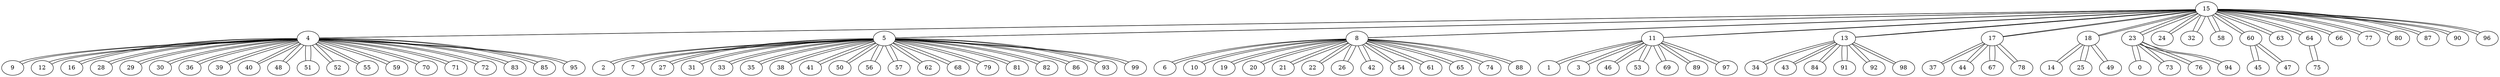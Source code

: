 graph {
15 -- 4
15 -- 5
15 -- 8
15 -- 11
15 -- 13
15 -- 17
15 -- 18
15 -- 23
15 -- 24
15 -- 32
15 -- 58
15 -- 60
15 -- 63
15 -- 64
15 -- 66
15 -- 77
15 -- 80
15 -- 87
15 -- 90
15 -- 96
4 -- 15
4 -- 9
4 -- 12
4 -- 16
4 -- 28
4 -- 29
4 -- 30
4 -- 36
4 -- 39
4 -- 40
4 -- 48
4 -- 51
4 -- 52
4 -- 55
4 -- 59
4 -- 70
4 -- 71
4 -- 72
4 -- 83
4 -- 85
4 -- 95
5 -- 15
5 -- 2
5 -- 7
5 -- 27
5 -- 31
5 -- 33
5 -- 35
5 -- 38
5 -- 41
5 -- 50
5 -- 56
5 -- 57
5 -- 62
5 -- 68
5 -- 79
5 -- 81
5 -- 82
5 -- 86
5 -- 93
5 -- 99
8 -- 15
8 -- 6
8 -- 10
8 -- 19
8 -- 20
8 -- 21
8 -- 22
8 -- 26
8 -- 42
8 -- 54
8 -- 61
8 -- 65
8 -- 74
8 -- 88
11 -- 15
11 -- 1
11 -- 3
11 -- 46
11 -- 53
11 -- 69
11 -- 89
11 -- 97
13 -- 15
13 -- 34
13 -- 43
13 -- 84
13 -- 91
13 -- 92
13 -- 98
17 -- 15
17 -- 37
17 -- 44
17 -- 67
17 -- 78
18 -- 15
18 -- 14
18 -- 25
18 -- 49
23 -- 15
23 -- 0
23 -- 73
23 -- 76
23 -- 94
24 -- 15
32 -- 15
58 -- 15
60 -- 15
60 -- 45
60 -- 47
63 -- 15
64 -- 15
64 -- 75
66 -- 15
77 -- 15
80 -- 15
87 -- 15
90 -- 15
96 -- 15
9 -- 4
12 -- 4
16 -- 4
28 -- 4
29 -- 4
30 -- 4
36 -- 4
39 -- 4
40 -- 4
48 -- 4
51 -- 4
52 -- 4
55 -- 4
59 -- 4
70 -- 4
71 -- 4
72 -- 4
83 -- 4
85 -- 4
95 -- 4
2 -- 5
7 -- 5
27 -- 5
31 -- 5
33 -- 5
35 -- 5
38 -- 5
41 -- 5
50 -- 5
56 -- 5
57 -- 5
62 -- 5
68 -- 5
79 -- 5
81 -- 5
82 -- 5
86 -- 5
93 -- 5
99 -- 5
6 -- 8
10 -- 8
19 -- 8
20 -- 8
21 -- 8
22 -- 8
26 -- 8
42 -- 8
54 -- 8
61 -- 8
65 -- 8
74 -- 8
88 -- 8
1 -- 11
3 -- 11
46 -- 11
53 -- 11
69 -- 11
89 -- 11
97 -- 11
34 -- 13
43 -- 13
84 -- 13
91 -- 13
92 -- 13
98 -- 13
37 -- 17
44 -- 17
67 -- 17
78 -- 17
14 -- 18
25 -- 18
49 -- 18
0 -- 23
73 -- 23
76 -- 23
94 -- 23
45 -- 60
47 -- 60
75 -- 64
}
